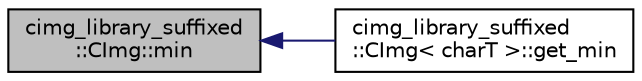digraph "cimg_library_suffixed::CImg::min"
{
  edge [fontname="Helvetica",fontsize="10",labelfontname="Helvetica",labelfontsize="10"];
  node [fontname="Helvetica",fontsize="10",shape=record];
  rankdir="LR";
  Node1 [label="cimg_library_suffixed\l::CImg::min",height=0.2,width=0.4,color="black", fillcolor="grey75", style="filled" fontcolor="black"];
  Node1 -> Node2 [dir="back",color="midnightblue",fontsize="10",style="solid",fontname="Helvetica"];
  Node2 [label="cimg_library_suffixed\l::CImg\< charT \>::get_min",height=0.2,width=0.4,color="black", fillcolor="white", style="filled",URL="$structcimg__library__suffixed_1_1_c_img.html#af7aa3ba6b089e1321d056dca1fdb33bf",tooltip="Pointwise min operator between instance image and a value ."];
}
